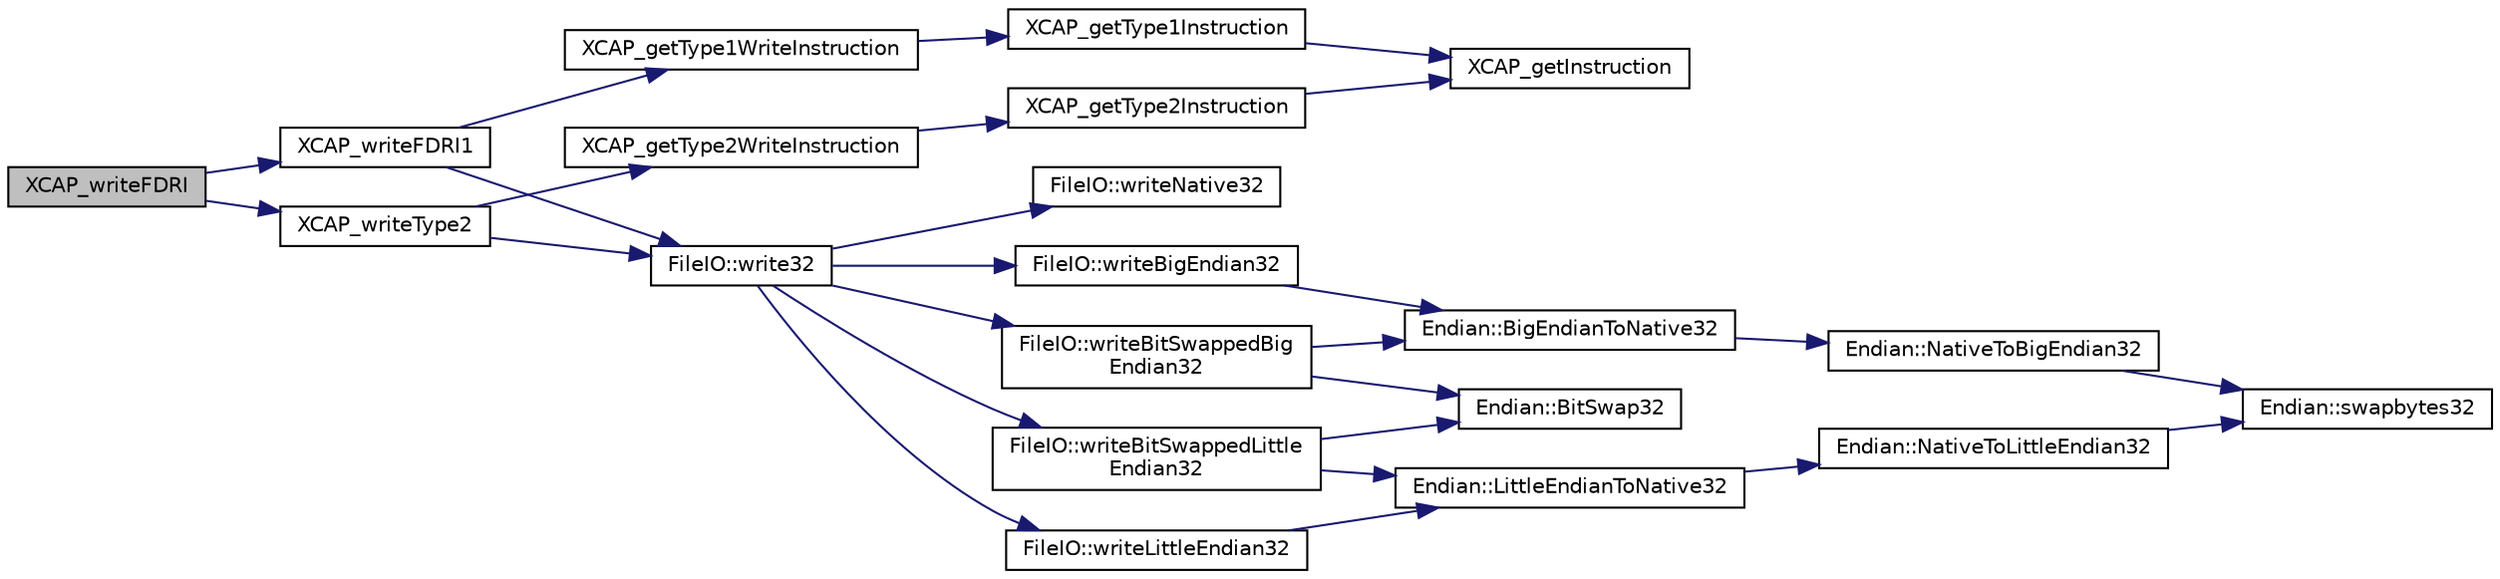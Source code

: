 digraph "XCAP_writeFDRI"
{
 // INTERACTIVE_SVG=YES
 // LATEX_PDF_SIZE
  edge [fontname="Helvetica",fontsize="10",labelfontname="Helvetica",labelfontsize="10"];
  node [fontname="Helvetica",fontsize="10",shape=record];
  rankdir="LR";
  Node1 [label="XCAP_writeFDRI",height=0.2,width=0.4,color="black", fillcolor="grey75", style="filled", fontcolor="black",tooltip="Generate and write an FDRI command. Always uses type 2 command for simplicity."];
  Node1 -> Node2 [color="midnightblue",fontsize="10",style="solid",fontname="Helvetica"];
  Node2 [label="XCAP_writeFDRI1",height=0.2,width=0.4,color="black", fillcolor="white", style="filled",URL="$inlineCAP_8h.html#a551870bafdc2f52a33673dffd1e6014d",tooltip="Generate and write only a type 1 FDRI command."];
  Node2 -> Node3 [color="midnightblue",fontsize="10",style="solid",fontname="Helvetica"];
  Node3 [label="FileIO::write32",height=0.2,width=0.4,color="black", fillcolor="white", style="filled",URL="$namespaceFileIO.html#a0bbdf3656f5e5f6a4e82e06a27bc5233",tooltip=" "];
  Node3 -> Node4 [color="midnightblue",fontsize="10",style="solid",fontname="Helvetica"];
  Node4 [label="FileIO::writeBigEndian32",height=0.2,width=0.4,color="black", fillcolor="white", style="filled",URL="$namespaceFileIO.html#a0b69d50fa3cb892a02baca2296f1c54d",tooltip=" "];
  Node4 -> Node5 [color="midnightblue",fontsize="10",style="solid",fontname="Helvetica"];
  Node5 [label="Endian::BigEndianToNative32",height=0.2,width=0.4,color="black", fillcolor="white", style="filled",URL="$namespaceEndian.html#a6a54530860ad8ec19facaaa26ae9a6ae",tooltip=" "];
  Node5 -> Node6 [color="midnightblue",fontsize="10",style="solid",fontname="Helvetica"];
  Node6 [label="Endian::NativeToBigEndian32",height=0.2,width=0.4,color="black", fillcolor="white", style="filled",URL="$namespaceEndian.html#a7cd80b2cb2ed674196a68549c8489f88",tooltip=" "];
  Node6 -> Node7 [color="midnightblue",fontsize="10",style="solid",fontname="Helvetica"];
  Node7 [label="Endian::swapbytes32",height=0.2,width=0.4,color="black", fillcolor="white", style="filled",URL="$namespaceEndian.html#a7c0178c39449483c29a1a305d0a73606",tooltip=" "];
  Node3 -> Node8 [color="midnightblue",fontsize="10",style="solid",fontname="Helvetica"];
  Node8 [label="FileIO::writeBitSwappedBig\lEndian32",height=0.2,width=0.4,color="black", fillcolor="white", style="filled",URL="$namespaceFileIO.html#af08039fd5e011e286b216b67140959ea",tooltip=" "];
  Node8 -> Node5 [color="midnightblue",fontsize="10",style="solid",fontname="Helvetica"];
  Node8 -> Node9 [color="midnightblue",fontsize="10",style="solid",fontname="Helvetica"];
  Node9 [label="Endian::BitSwap32",height=0.2,width=0.4,color="black", fillcolor="white", style="filled",URL="$namespaceEndian.html#abaf85e5d8d9641e35ffb4a5bcfc37f84",tooltip=" "];
  Node3 -> Node10 [color="midnightblue",fontsize="10",style="solid",fontname="Helvetica"];
  Node10 [label="FileIO::writeBitSwappedLittle\lEndian32",height=0.2,width=0.4,color="black", fillcolor="white", style="filled",URL="$namespaceFileIO.html#a60d14999a525e60b548765722c0cc49a",tooltip=" "];
  Node10 -> Node9 [color="midnightblue",fontsize="10",style="solid",fontname="Helvetica"];
  Node10 -> Node11 [color="midnightblue",fontsize="10",style="solid",fontname="Helvetica"];
  Node11 [label="Endian::LittleEndianToNative32",height=0.2,width=0.4,color="black", fillcolor="white", style="filled",URL="$namespaceEndian.html#aabd838029ed523d5280997f4ca10f859",tooltip=" "];
  Node11 -> Node12 [color="midnightblue",fontsize="10",style="solid",fontname="Helvetica"];
  Node12 [label="Endian::NativeToLittleEndian32",height=0.2,width=0.4,color="black", fillcolor="white", style="filled",URL="$namespaceEndian.html#a4ef36a4fee2f667cf8ac3f67017716bb",tooltip=" "];
  Node12 -> Node7 [color="midnightblue",fontsize="10",style="solid",fontname="Helvetica"];
  Node3 -> Node13 [color="midnightblue",fontsize="10",style="solid",fontname="Helvetica"];
  Node13 [label="FileIO::writeLittleEndian32",height=0.2,width=0.4,color="black", fillcolor="white", style="filled",URL="$namespaceFileIO.html#aaf3a57cefdd3a674741d9447c5fcf2a2",tooltip=" "];
  Node13 -> Node11 [color="midnightblue",fontsize="10",style="solid",fontname="Helvetica"];
  Node3 -> Node14 [color="midnightblue",fontsize="10",style="solid",fontname="Helvetica"];
  Node14 [label="FileIO::writeNative32",height=0.2,width=0.4,color="black", fillcolor="white", style="filled",URL="$namespaceFileIO.html#a8c0dbfd2ab8a248ca642203dc84bd2a4",tooltip=" "];
  Node2 -> Node15 [color="midnightblue",fontsize="10",style="solid",fontname="Helvetica"];
  Node15 [label="XCAP_getType1WriteInstruction",height=0.2,width=0.4,color="black", fillcolor="white", style="filled",URL="$inlineCAP_8h.html#a5cdd7f1c600ae94adc59f9ea624043c3",tooltip="Generate and return the encoding for a type 1 Write instruction."];
  Node15 -> Node16 [color="midnightblue",fontsize="10",style="solid",fontname="Helvetica"];
  Node16 [label="XCAP_getType1Instruction",height=0.2,width=0.4,color="black", fillcolor="white", style="filled",URL="$inlineCAP_8h.html#aade38843ee9dfed5d286172b6b37b638",tooltip="Generate and return the encoding for a type 1 instruction."];
  Node16 -> Node17 [color="midnightblue",fontsize="10",style="solid",fontname="Helvetica"];
  Node17 [label="XCAP_getInstruction",height=0.2,width=0.4,color="black", fillcolor="white", style="filled",URL="$inlineCAP_8h.html#af67277d07acf4e5907420ff2bc75ecd1",tooltip="Generate and return the encoding for an instruction."];
  Node1 -> Node18 [color="midnightblue",fontsize="10",style="solid",fontname="Helvetica"];
  Node18 [label="XCAP_writeType2",height=0.2,width=0.4,color="black", fillcolor="white", style="filled",URL="$inlineCAP_8h.html#a340bd61ffcb7e71374a6aa41e830fa7f",tooltip="Generate and write only a type 2 FDRI command."];
  Node18 -> Node3 [color="midnightblue",fontsize="10",style="solid",fontname="Helvetica"];
  Node18 -> Node19 [color="midnightblue",fontsize="10",style="solid",fontname="Helvetica"];
  Node19 [label="XCAP_getType2WriteInstruction",height=0.2,width=0.4,color="black", fillcolor="white", style="filled",URL="$inlineCAP_8h.html#a5eec1062e3915a2dae65733ca49a508b",tooltip="Generate and return the encoding for a type 2 Write instruction."];
  Node19 -> Node20 [color="midnightblue",fontsize="10",style="solid",fontname="Helvetica"];
  Node20 [label="XCAP_getType2Instruction",height=0.2,width=0.4,color="black", fillcolor="white", style="filled",URL="$inlineCAP_8h.html#a87029e32abb502c9ffc5c3569788d312",tooltip="Generate and return the encoding for a type 2 instruction."];
  Node20 -> Node17 [color="midnightblue",fontsize="10",style="solid",fontname="Helvetica"];
}

